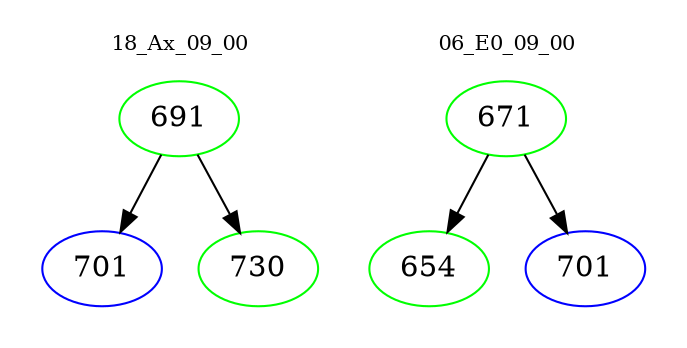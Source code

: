 digraph{
subgraph cluster_0 {
color = white
label = "18_Ax_09_00";
fontsize=10;
T0_691 [label="691", color="green"]
T0_691 -> T0_701 [color="black"]
T0_701 [label="701", color="blue"]
T0_691 -> T0_730 [color="black"]
T0_730 [label="730", color="green"]
}
subgraph cluster_1 {
color = white
label = "06_E0_09_00";
fontsize=10;
T1_671 [label="671", color="green"]
T1_671 -> T1_654 [color="black"]
T1_654 [label="654", color="green"]
T1_671 -> T1_701 [color="black"]
T1_701 [label="701", color="blue"]
}
}
